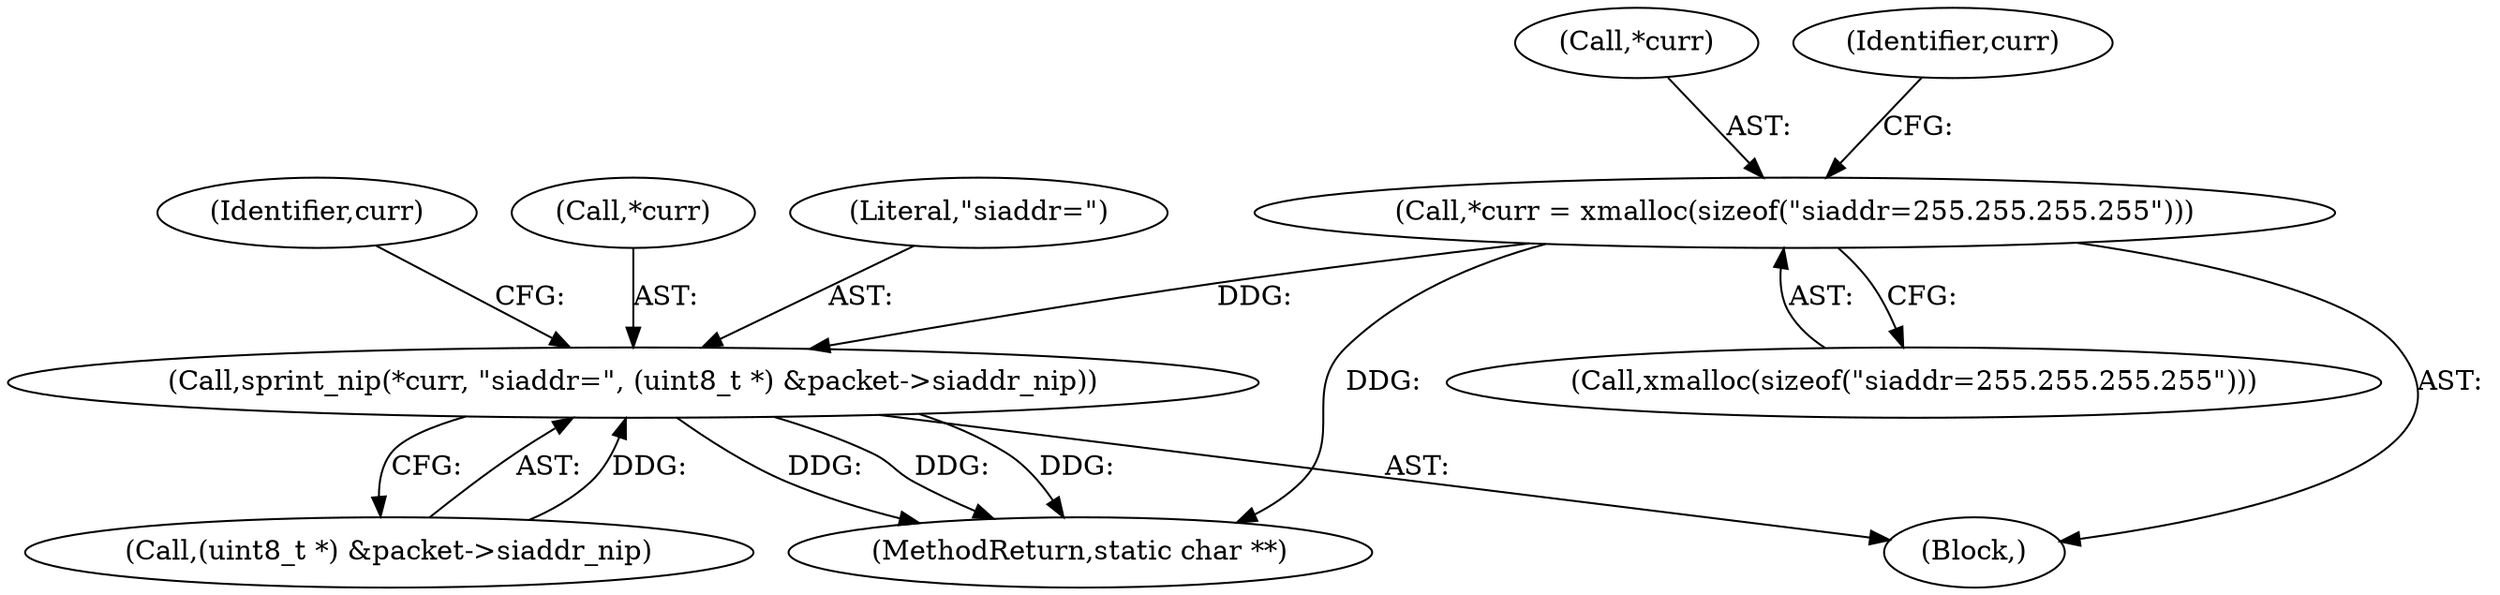 digraph "0_busybox_74d9f1ba37010face4bd1449df4d60dd84450b06_0@API" {
"1000233" [label="(Call,*curr = xmalloc(sizeof(\"siaddr=255.255.255.255\")))"];
"1000239" [label="(Call,sprint_nip(*curr, \"siaddr=\", (uint8_t *) &packet->siaddr_nip))"];
"1000234" [label="(Call,*curr)"];
"1000232" [label="(Block,)"];
"1000243" [label="(Call,(uint8_t *) &packet->siaddr_nip)"];
"1000252" [label="(Identifier,curr)"];
"1000240" [label="(Call,*curr)"];
"1000241" [label="(Identifier,curr)"];
"1000236" [label="(Call,xmalloc(sizeof(\"siaddr=255.255.255.255\")))"];
"1000239" [label="(Call,sprint_nip(*curr, \"siaddr=\", (uint8_t *) &packet->siaddr_nip))"];
"1000242" [label="(Literal,\"siaddr=\")"];
"1000233" [label="(Call,*curr = xmalloc(sizeof(\"siaddr=255.255.255.255\")))"];
"1000470" [label="(MethodReturn,static char **)"];
"1000233" -> "1000232"  [label="AST: "];
"1000233" -> "1000236"  [label="CFG: "];
"1000234" -> "1000233"  [label="AST: "];
"1000236" -> "1000233"  [label="AST: "];
"1000241" -> "1000233"  [label="CFG: "];
"1000233" -> "1000470"  [label="DDG: "];
"1000233" -> "1000239"  [label="DDG: "];
"1000239" -> "1000232"  [label="AST: "];
"1000239" -> "1000243"  [label="CFG: "];
"1000240" -> "1000239"  [label="AST: "];
"1000242" -> "1000239"  [label="AST: "];
"1000243" -> "1000239"  [label="AST: "];
"1000252" -> "1000239"  [label="CFG: "];
"1000239" -> "1000470"  [label="DDG: "];
"1000239" -> "1000470"  [label="DDG: "];
"1000239" -> "1000470"  [label="DDG: "];
"1000243" -> "1000239"  [label="DDG: "];
}

